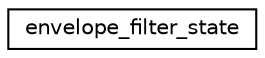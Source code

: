 digraph "Graphical Class Hierarchy"
{
  edge [fontname="Helvetica",fontsize="10",labelfontname="Helvetica",labelfontsize="10"];
  node [fontname="Helvetica",fontsize="10",shape=record];
  rankdir="LR";
  Node1 [label="envelope_filter_state",height=0.2,width=0.4,color="black", fillcolor="white", style="filled",URL="$structenvelope__filter__state.html"];
}
